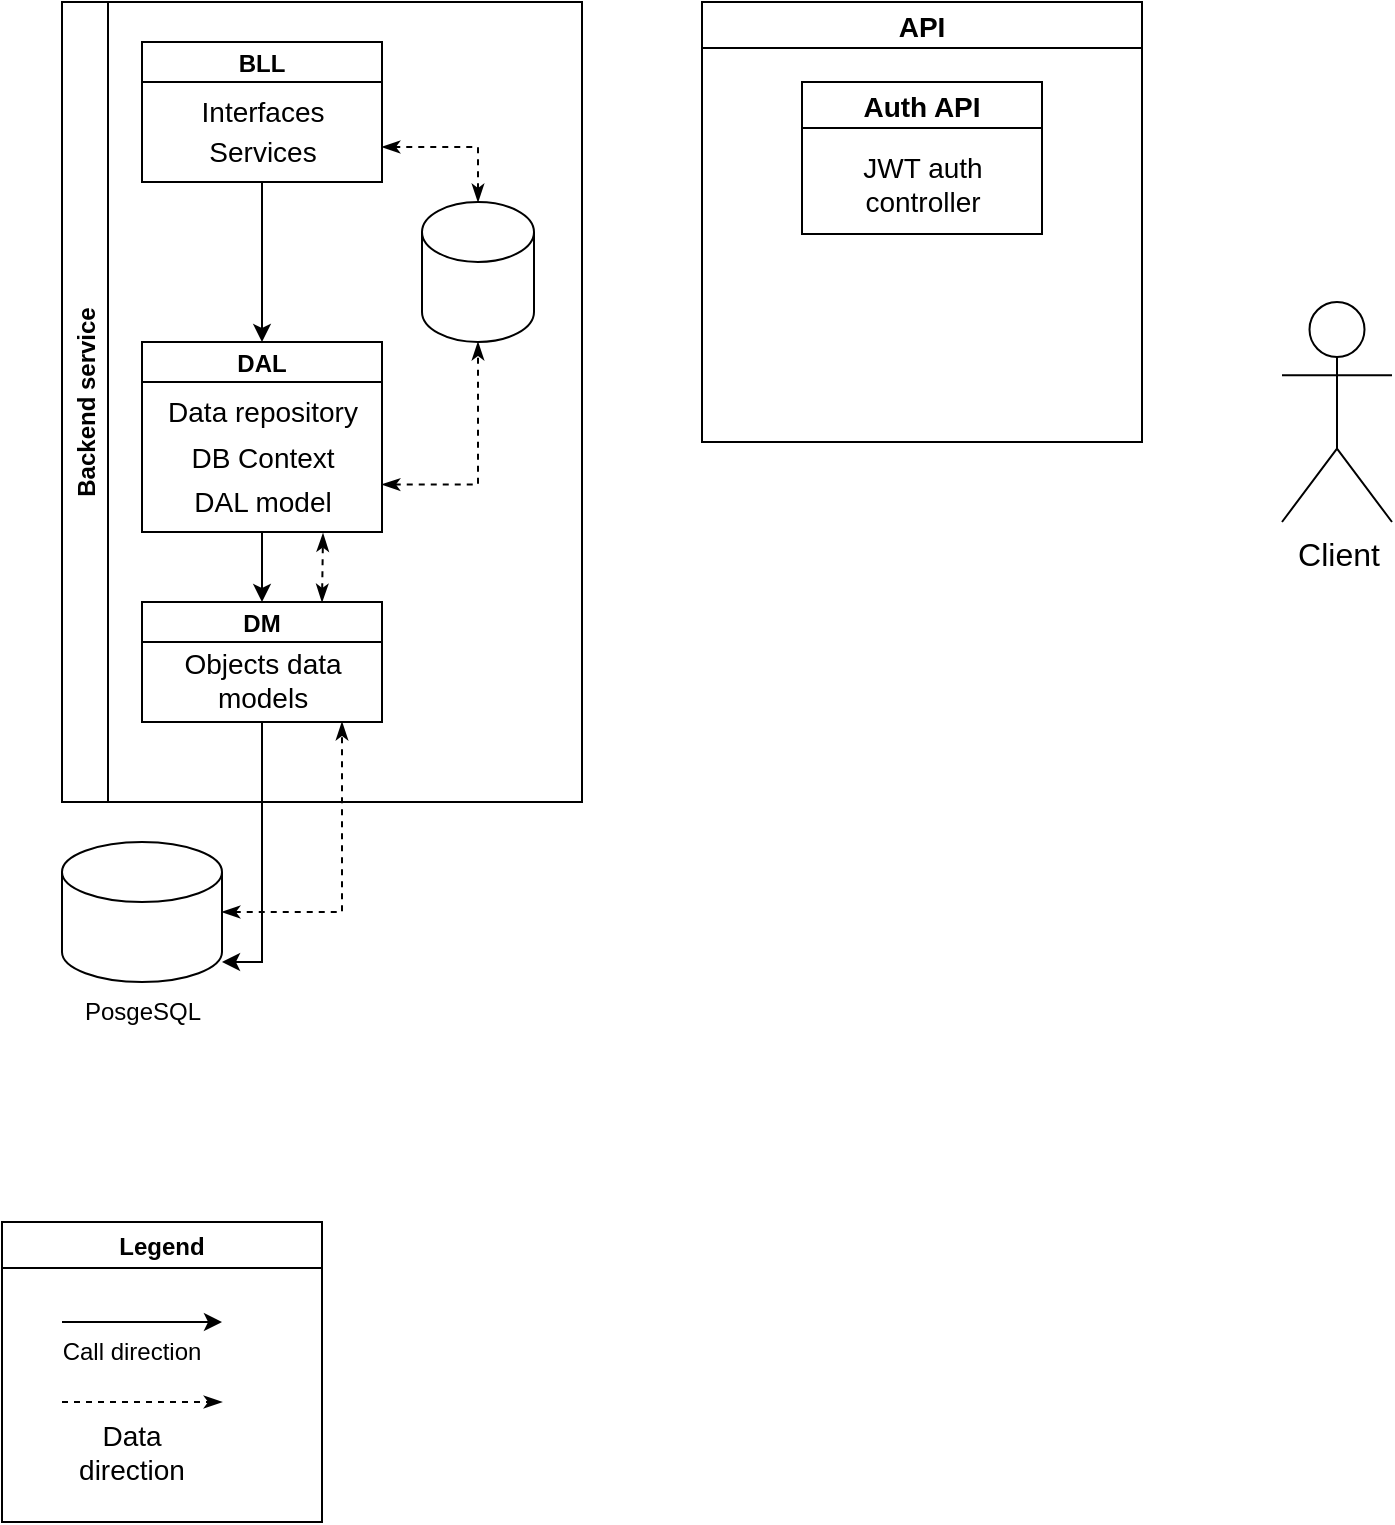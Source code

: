 <mxfile version="20.3.6" type="device"><diagram id="Ach35dHcFJQdptmvtTHI" name="Страница 1"><mxGraphModel dx="1069" dy="570" grid="1" gridSize="10" guides="1" tooltips="1" connect="1" arrows="1" fold="1" page="1" pageScale="1" pageWidth="827" pageHeight="1169" math="0" shadow="0"><root><mxCell id="0"/><mxCell id="1" parent="0"/><mxCell id="W8EOp4MmjeI2fesuO7Yh-2" value="Backend service" style="swimlane;horizontal=0;" vertex="1" parent="1"><mxGeometry x="70" y="140" width="260" height="400" as="geometry"><mxRectangle x="70" y="50" width="40" height="150" as="alternateBounds"/></mxGeometry></mxCell><mxCell id="W8EOp4MmjeI2fesuO7Yh-17" value="" style="edgeStyle=orthogonalEdgeStyle;rounded=0;orthogonalLoop=1;jettySize=auto;html=1;" edge="1" parent="W8EOp4MmjeI2fesuO7Yh-2" source="W8EOp4MmjeI2fesuO7Yh-15" target="W8EOp4MmjeI2fesuO7Yh-16"><mxGeometry relative="1" as="geometry"><Array as="points"><mxPoint x="100" y="160"/><mxPoint x="100" y="160"/></Array></mxGeometry></mxCell><mxCell id="W8EOp4MmjeI2fesuO7Yh-15" value="BLL" style="swimlane;startSize=20;" vertex="1" parent="W8EOp4MmjeI2fesuO7Yh-2"><mxGeometry x="40" y="20" width="120" height="70" as="geometry"/></mxCell><mxCell id="W8EOp4MmjeI2fesuO7Yh-31" value="Interfaces" style="text;html=1;align=center;verticalAlign=middle;resizable=0;points=[];autosize=1;strokeColor=none;fillColor=none;fontSize=14;" vertex="1" parent="W8EOp4MmjeI2fesuO7Yh-15"><mxGeometry x="20" y="20" width="80" height="30" as="geometry"/></mxCell><mxCell id="W8EOp4MmjeI2fesuO7Yh-35" value="Services" style="text;html=1;align=center;verticalAlign=middle;resizable=0;points=[];autosize=1;strokeColor=none;fillColor=none;fontSize=14;" vertex="1" parent="W8EOp4MmjeI2fesuO7Yh-15"><mxGeometry x="20" y="40" width="80" height="30" as="geometry"/></mxCell><mxCell id="W8EOp4MmjeI2fesuO7Yh-19" value="" style="edgeStyle=orthogonalEdgeStyle;rounded=0;orthogonalLoop=1;jettySize=auto;html=1;" edge="1" parent="W8EOp4MmjeI2fesuO7Yh-2" source="W8EOp4MmjeI2fesuO7Yh-16" target="W8EOp4MmjeI2fesuO7Yh-18"><mxGeometry relative="1" as="geometry"/></mxCell><mxCell id="W8EOp4MmjeI2fesuO7Yh-50" style="edgeStyle=orthogonalEdgeStyle;rounded=0;orthogonalLoop=1;jettySize=auto;html=1;exitX=1;exitY=0.75;exitDx=0;exitDy=0;entryX=0.5;entryY=1;entryDx=0;entryDy=0;entryPerimeter=0;dashed=1;strokeWidth=1;fontSize=14;startArrow=classicThin;startFill=1;endArrow=classicThin;endFill=1;" edge="1" parent="W8EOp4MmjeI2fesuO7Yh-2" source="W8EOp4MmjeI2fesuO7Yh-16" target="W8EOp4MmjeI2fesuO7Yh-27"><mxGeometry relative="1" as="geometry"/></mxCell><mxCell id="W8EOp4MmjeI2fesuO7Yh-16" value="DAL" style="swimlane;startSize=20;" vertex="1" parent="W8EOp4MmjeI2fesuO7Yh-2"><mxGeometry x="40" y="170" width="120" height="95" as="geometry"/></mxCell><mxCell id="W8EOp4MmjeI2fesuO7Yh-36" value="Data repository" style="text;html=1;align=center;verticalAlign=middle;resizable=0;points=[];autosize=1;strokeColor=none;fillColor=none;fontSize=14;" vertex="1" parent="W8EOp4MmjeI2fesuO7Yh-16"><mxGeometry y="20" width="120" height="30" as="geometry"/></mxCell><mxCell id="W8EOp4MmjeI2fesuO7Yh-37" value="DB Context&lt;br&gt;" style="text;html=1;align=center;verticalAlign=middle;resizable=0;points=[];autosize=1;strokeColor=none;fillColor=none;fontSize=14;" vertex="1" parent="W8EOp4MmjeI2fesuO7Yh-16"><mxGeometry x="10" y="43" width="100" height="30" as="geometry"/></mxCell><mxCell id="W8EOp4MmjeI2fesuO7Yh-38" value="DAL model" style="text;html=1;align=center;verticalAlign=middle;resizable=0;points=[];autosize=1;strokeColor=none;fillColor=none;fontSize=14;" vertex="1" parent="W8EOp4MmjeI2fesuO7Yh-16"><mxGeometry x="15" y="65" width="90" height="30" as="geometry"/></mxCell><mxCell id="W8EOp4MmjeI2fesuO7Yh-49" style="edgeStyle=orthogonalEdgeStyle;rounded=0;orthogonalLoop=1;jettySize=auto;html=1;exitX=0.75;exitY=0;exitDx=0;exitDy=0;entryX=0.839;entryY=1.024;entryDx=0;entryDy=0;entryPerimeter=0;dashed=1;strokeWidth=1;fontSize=14;startArrow=classicThin;startFill=1;endArrow=classicThin;endFill=1;" edge="1" parent="W8EOp4MmjeI2fesuO7Yh-2" source="W8EOp4MmjeI2fesuO7Yh-18" target="W8EOp4MmjeI2fesuO7Yh-38"><mxGeometry relative="1" as="geometry"/></mxCell><mxCell id="W8EOp4MmjeI2fesuO7Yh-18" value="DM" style="swimlane;startSize=20;" vertex="1" parent="W8EOp4MmjeI2fesuO7Yh-2"><mxGeometry x="40" y="300" width="120" height="60" as="geometry"/></mxCell><mxCell id="W8EOp4MmjeI2fesuO7Yh-39" value="Objects data &lt;br&gt;models" style="text;html=1;align=center;verticalAlign=middle;resizable=0;points=[];autosize=1;strokeColor=none;fillColor=none;fontSize=14;" vertex="1" parent="W8EOp4MmjeI2fesuO7Yh-18"><mxGeometry x="10" y="14" width="100" height="50" as="geometry"/></mxCell><mxCell id="W8EOp4MmjeI2fesuO7Yh-51" style="edgeStyle=orthogonalEdgeStyle;rounded=0;orthogonalLoop=1;jettySize=auto;html=1;exitX=0.5;exitY=0;exitDx=0;exitDy=0;exitPerimeter=0;entryX=1;entryY=0.75;entryDx=0;entryDy=0;dashed=1;strokeWidth=1;fontSize=14;startArrow=classicThin;startFill=1;endArrow=classicThin;endFill=1;" edge="1" parent="W8EOp4MmjeI2fesuO7Yh-2" source="W8EOp4MmjeI2fesuO7Yh-27" target="W8EOp4MmjeI2fesuO7Yh-15"><mxGeometry relative="1" as="geometry"/></mxCell><mxCell id="W8EOp4MmjeI2fesuO7Yh-27" value="" style="shape=cylinder3;whiteSpace=wrap;html=1;boundedLbl=1;backgroundOutline=1;size=15;fontSize=16;" vertex="1" parent="W8EOp4MmjeI2fesuO7Yh-2"><mxGeometry x="180" y="100" width="56" height="70" as="geometry"/></mxCell><mxCell id="W8EOp4MmjeI2fesuO7Yh-20" value="" style="group" vertex="1" connectable="0" parent="1"><mxGeometry x="70" y="560" width="80" height="100" as="geometry"/></mxCell><mxCell id="W8EOp4MmjeI2fesuO7Yh-1" value="" style="shape=cylinder3;whiteSpace=wrap;html=1;boundedLbl=1;backgroundOutline=1;size=15;" vertex="1" parent="W8EOp4MmjeI2fesuO7Yh-20"><mxGeometry width="80" height="70" as="geometry"/></mxCell><mxCell id="W8EOp4MmjeI2fesuO7Yh-10" value="PosgeSQL" style="text;html=1;align=center;verticalAlign=middle;resizable=0;points=[];autosize=1;strokeColor=none;fillColor=none;" vertex="1" parent="W8EOp4MmjeI2fesuO7Yh-20"><mxGeometry y="70" width="80" height="30" as="geometry"/></mxCell><mxCell id="W8EOp4MmjeI2fesuO7Yh-21" style="edgeStyle=orthogonalEdgeStyle;rounded=0;orthogonalLoop=1;jettySize=auto;html=1;exitX=0.5;exitY=1;exitDx=0;exitDy=0;" edge="1" parent="1" source="W8EOp4MmjeI2fesuO7Yh-18" target="W8EOp4MmjeI2fesuO7Yh-1"><mxGeometry relative="1" as="geometry"><Array as="points"><mxPoint x="170" y="620"/></Array></mxGeometry></mxCell><mxCell id="W8EOp4MmjeI2fesuO7Yh-25" value="Legend" style="swimlane;" vertex="1" parent="1"><mxGeometry x="40" y="750" width="160" height="150" as="geometry"/></mxCell><mxCell id="W8EOp4MmjeI2fesuO7Yh-24" value="" style="group" vertex="1" connectable="0" parent="W8EOp4MmjeI2fesuO7Yh-25"><mxGeometry x="20" y="50" width="90" height="30" as="geometry"/></mxCell><mxCell id="W8EOp4MmjeI2fesuO7Yh-22" value="" style="endArrow=classic;html=1;rounded=0;" edge="1" parent="W8EOp4MmjeI2fesuO7Yh-24"><mxGeometry width="50" height="50" relative="1" as="geometry"><mxPoint x="10" as="sourcePoint"/><mxPoint x="90" as="targetPoint"/></mxGeometry></mxCell><mxCell id="W8EOp4MmjeI2fesuO7Yh-23" value="Call direction" style="text;html=1;strokeColor=none;fillColor=none;align=center;verticalAlign=middle;whiteSpace=wrap;rounded=0;" vertex="1" parent="W8EOp4MmjeI2fesuO7Yh-24"><mxGeometry width="90" height="30" as="geometry"/></mxCell><mxCell id="W8EOp4MmjeI2fesuO7Yh-47" value="" style="group" vertex="1" connectable="0" parent="W8EOp4MmjeI2fesuO7Yh-25"><mxGeometry x="30" y="90" width="80" height="40" as="geometry"/></mxCell><mxCell id="W8EOp4MmjeI2fesuO7Yh-44" value="" style="endArrow=classicThin;html=1;rounded=0;fontSize=14;dashed=1;strokeWidth=1;endFill=1;" edge="1" parent="W8EOp4MmjeI2fesuO7Yh-47"><mxGeometry width="50" height="50" relative="1" as="geometry"><mxPoint as="sourcePoint"/><mxPoint x="80" as="targetPoint"/></mxGeometry></mxCell><mxCell id="W8EOp4MmjeI2fesuO7Yh-46" value="Data direction" style="text;html=1;strokeColor=none;fillColor=none;align=center;verticalAlign=middle;whiteSpace=wrap;rounded=0;fontSize=14;" vertex="1" parent="W8EOp4MmjeI2fesuO7Yh-47"><mxGeometry x="5" y="10" width="60" height="30" as="geometry"/></mxCell><mxCell id="W8EOp4MmjeI2fesuO7Yh-26" value="Client" style="shape=umlActor;verticalLabelPosition=bottom;verticalAlign=top;html=1;outlineConnect=0;fontSize=16;" vertex="1" parent="1"><mxGeometry x="680" y="290" width="55" height="110" as="geometry"/></mxCell><mxCell id="W8EOp4MmjeI2fesuO7Yh-40" value="API" style="swimlane;fontSize=14;" vertex="1" parent="1"><mxGeometry x="390" y="140" width="220" height="220" as="geometry"/></mxCell><mxCell id="W8EOp4MmjeI2fesuO7Yh-42" value="Auth API" style="swimlane;fontSize=14;" vertex="1" parent="W8EOp4MmjeI2fesuO7Yh-40"><mxGeometry x="50" y="40" width="120" height="76" as="geometry"/></mxCell><mxCell id="W8EOp4MmjeI2fesuO7Yh-43" value="JWT auth &lt;br&gt;controller" style="text;html=1;align=center;verticalAlign=middle;resizable=0;points=[];autosize=1;strokeColor=none;fillColor=none;fontSize=14;" vertex="1" parent="W8EOp4MmjeI2fesuO7Yh-42"><mxGeometry x="20" y="26" width="80" height="50" as="geometry"/></mxCell><mxCell id="W8EOp4MmjeI2fesuO7Yh-48" style="edgeStyle=orthogonalEdgeStyle;rounded=0;orthogonalLoop=1;jettySize=auto;html=1;exitX=1;exitY=0.5;exitDx=0;exitDy=0;exitPerimeter=0;entryX=0.9;entryY=0.92;entryDx=0;entryDy=0;entryPerimeter=0;dashed=1;strokeWidth=1;fontSize=14;endArrow=classicThin;endFill=1;startArrow=classicThin;startFill=1;" edge="1" parent="1" source="W8EOp4MmjeI2fesuO7Yh-1" target="W8EOp4MmjeI2fesuO7Yh-39"><mxGeometry relative="1" as="geometry"/></mxCell></root></mxGraphModel></diagram></mxfile>